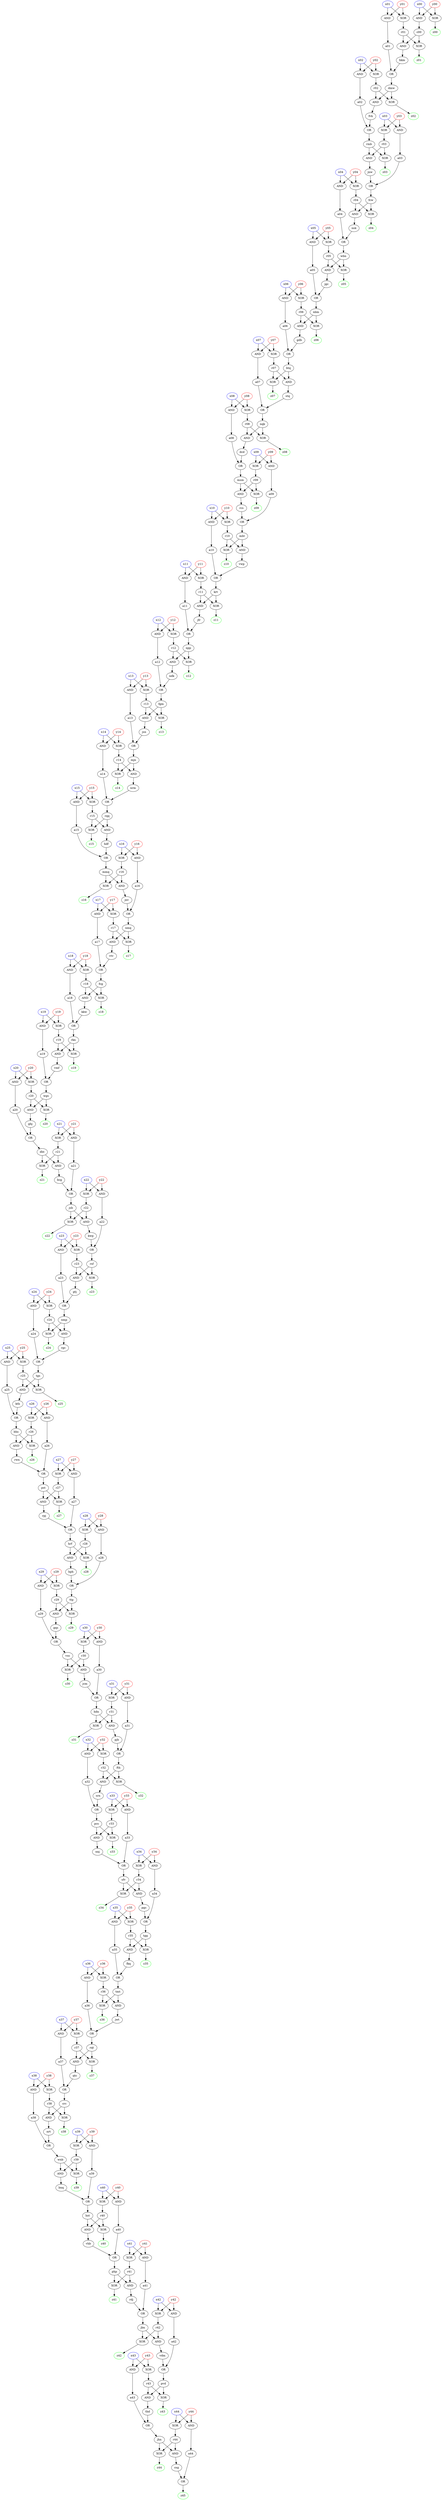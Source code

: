strict digraph {
ANDy13x13 [label=AND];
x13 [color=blue];
y13 [color=red];
pfp [label=a13, tooltip=pfp];
XORy08x08 [label=XOR];
x08 [color=blue];
y08 [color=red];
wkm [label=r08, tooltip=wkm];
XORy01x01 [label=XOR];
x01 [color=blue];
y01 [color=red];
hqt [label=r01, tooltip=hqt];
ANDbhsvcd [label=AND];
bhs;
vcd [label=r26, tooltip=vcd];
rwn;
XORy23x23 [label=XOR];
x23 [color=blue];
y23 [color=red];
srm [label=r23, tooltip=srm];
ANDhrfswk [label=AND];
hrf;
swk [label=r28, tooltip=swk];
hph;
XORmnkttp [label=XOR];
z29 [color=green];
mnk [label=r29, tooltip=mnk];
ttp;
ANDy02x02 [label=AND];
x02 [color=blue];
y02 [color=red];
dpq [label=a02, tooltip=dpq];
ANDy30x30 [label=AND];
x30 [color=blue];
y30 [color=red];
bbw [label=a30, tooltip=bbw];
ORthdhqc [label=OR];
hqc [label=a43, tooltip=hqc];
thd;
jhn;
XORhsjrkn [label=XOR];
z19 [color=green];
hsj [label=r19, tooltip=hsj];
rkn;
ORvvvvhb [label=OR];
vhb;
vvv [label=a40, tooltip=vvv];
php;
ORfvkdpq [label=OR];
fvk;
rmb;
ANDdcgmjn [label=AND];
dcg [label=r14, tooltip=dcg];
mjn;
nrm;
ANDdsrrqq [label=AND];
dsr [label=r15, tooltip=dsr];
rqq;
hdf;
XORjpmpvd [label=XOR];
z43 [color=green];
jpm [label=r43, tooltip=jpm];
pvd;
XORdhtvww [label=XOR];
z21 [color=green];
dht;
vww [label=r21, tooltip=vww];
ORcsgwnn [label=OR];
z45 [color=green];
csg;
wnn [label=a44, tooltip=wnn];
XORwsdjbn [label=XOR];
z42 [color=green];
jbn;
wsd [label=r42, tooltip=wsd];
XORmrwjsb [label=XOR];
z22 [color=green];
jsb;
mrw [label=r22, tooltip=mrw];
ANDvwwdht [label=AND];
bcg;
ORgqsgdq [label=OR];
gdq [label=a29, tooltip=gdq];
gqs;
vss;
ANDy05x05 [label=AND];
x05 [color=blue];
y05 [color=red];
qks [label=a05, tooltip=qks];
XORy29x29 [label=XOR];
x29 [color=blue];
y29 [color=red];
XORrqtqdd [label=XOR];
z37 [color=green];
qdd [label=r37, tooltip=qdd];
rqt;
ANDy11x11 [label=AND];
x11 [color=blue];
y11 [color=red];
pbw [label=a11, tooltip=pbw];
XORnbmvpk [label=XOR];
z06 [color=green];
nbm;
vpk [label=r06, tooltip=vpk];
ANDvqcpcs [label=AND];
pcs;
vqc [label=r33, tooltip=vqc];
nnj;
ANDjbnwsd [label=AND];
vdm;
ORwtvnnj [label=OR];
wtv [label=a33, tooltip=wtv];
sfv;
XORx20y20 [label=XOR];
x20 [color=blue];
y20 [color=red];
wks [label=r20, tooltip=wks];
ORkcjrwn [label=OR];
kcj [label=a26, tooltip=kcj];
pst;
ORbnqrfv [label=OR];
bnq;
rfv [label=a39, tooltip=rfv];
hst;
XORy40x40 [label=XOR];
x40 [color=blue];
y40 [color=red];
qwr [label=r40, tooltip=qwr];
ORpwgghj [label=OR];
ghj;
pwg [label=a20, tooltip=pwg];
ANDpstpks [label=AND];
pks [label=r27, tooltip=pks];
rpj;
XORpstpks [label=XOR];
z27 [color=green];
ORdcdbdg [label=OR];
bdg [label=a08, tooltip=bdg];
dcd;
msm;
ANDy23x23 [label=AND];
vjv [label=a23, tooltip=vjv];
XORx12y12 [label=XOR];
x12 [color=blue];
y12 [color=red];
kfs [label=r12, tooltip=kfs];
XORx32y32 [label=XOR];
x32 [color=blue];
y32 [color=red];
qcs [label=r32, tooltip=qcs];
XORbhsvcd [label=XOR];
z26 [color=green];
XORy38x38 [label=XOR];
x38 [color=blue];
y38 [color=red];
cdb [label=r38, tooltip=cdb];
ANDy21x21 [label=AND];
x21 [color=blue];
y21 [color=red];
mth [label=a21, tooltip=mth];
ORnskkjg [label=OR];
kjg [label=a04, tooltip=kjg];
nsk;
wbn;
ANDy12x12 [label=AND];
fvr [label=a12, tooltip=fvr];
XORy33x33 [label=XOR];
x33 [color=blue];
y33 [color=red];
ANDy41x41 [label=AND];
x41 [color=blue];
y41 [color=red];
cdr [label=a41, tooltip=cdr];
ANDbtrtmt [label=AND];
btr [label=r36, tooltip=btr];
tmt;
jwt;
XORwkswgs [label=XOR];
z20 [color=green];
wgs;
ANDy25x25 [label=AND];
x25 [color=blue];
y25 [color=red];
cgg [label=a25, tooltip=cgg];
XORnppkfs [label=XOR];
z12 [color=green];
npp;
ORjwtmdh [label=OR];
mdh [label=a36, tooltip=mdh];
XORy13x13 [label=XOR];
cbp [label=r13, tooltip=cbp];
ANDx01y01 [label=AND];
qng [label=a01, tooltip=qng];
ANDwkswgs [label=AND];
ANDx14y14 [label=AND];
x14 [color=blue];
y14 [color=red];
wkg [label=a14, tooltip=wkg];
XORhfmhqt [label=XOR];
z01 [color=green];
hfm [label=c00, tooltip=hfm];
XORmhtgwt [label=XOR];
z10 [color=green];
gwt [label=r10, tooltip=gwt];
mht;
XORphpqpd [label=XOR];
z41 [color=green];
qpd [label=r41, tooltip=qpd];
ANDmnkttp [label=AND];
XORy24x24 [label=XOR];
x24 [color=blue];
y24 [color=red];
mqq [label=r24, tooltip=mqq];
ORfcpjnv [label=OR];
fcp [label=a16, tooltip=fcp];
jnv;
nmq;
ANDfgmcbp [label=AND];
fgm;
jsn;
ORbgwhdf [label=OR];
bgw [label=a15, tooltip=bgw];
mmq;
XORdcgmjn [label=XOR];
z14 [color=green];
ANDy08x08 [label=AND];
XORy05x05 [label=XOR];
vmd [label=r05, tooltip=vmd];
XORx03y03 [label=XOR];
x03 [color=blue];
y03 [color=red];
wmn [label=r03, tooltip=wmn];
XORtggfsb [label=XOR];
z35 [color=green];
fsb [label=r35, tooltip=fsb];
tgg;
ANDsrmrsf [label=AND];
rsf;
gtj;
ORnjwrpj [label=OR];
njw [label=a27, tooltip=njw];
ANDfsbtgg [label=AND];
fkq;
XORy07x07 [label=XOR];
x07 [color=blue];
y07 [color=red];
krv [label=r07, tooltip=krv];
ANDbfrdmw [label=AND];
bfr [label=r02, tooltip=bfr];
dmw;
ANDhqthfm [label=AND];
hkm;
ANDx35y35 [label=AND];
x35 [color=blue];
y35 [color=red];
drp [label=a35, tooltip=drp];
XORx34y34 [label=XOR];
x34 [color=blue];
y34 [color=red];
jrw [label=r34, tooltip=jrw];
ORrftnrt [label=OR];
nrt;
rft [label=a38, tooltip=rft];
wnb;
ANDrknhsj [label=AND];
vmf;
XORx11y11 [label=XOR];
dbm [label=r11, tooltip=dbm];
ANDx06y06 [label=AND];
x06 [color=blue];
y06 [color=red];
dsw [label=a06, tooltip=dsw];
XORkrtdbm [label=XOR];
z11 [color=green];
krt;
ANDnmpmqq [label=AND];
nmp;
rgc;
XORfgmcbp [label=XOR];
z13 [color=green];
XORmmqdhp [label=XOR];
z16 [color=green];
dhp [label=r16, tooltip=dhp];
ORjcmbbw [label=OR];
jcm;
hdn;
XORy30x30 [label=XOR];
tmc [label=r30, tooltip=tmc];
ORndkfvr [label=OR];
ndk;
ANDjgdmsm [label=AND];
jgd [label=r09, tooltip=jgd];
rcs;
XORdmwbfr [label=XOR];
z02 [color=green];
ANDjsbmrw [label=AND];
kwp;
ANDx44y44 [label=AND];
x44 [color=blue];
y44 [color=red];
ANDwmnrmb [label=AND];
jnw;
ORqksjgc [label=OR];
jgc;
ANDy34x34 [label=AND];
jrt [label=a34, tooltip=jrt];
ORsrnfqc [label=OR];
fqc [label=a32, tooltip=fqc];
srn;
ANDvpknbm [label=AND];
gdb;
XORwmnrmb [label=XOR];
z03 [color=green];
ANDmhtgwt [label=AND];
vwp;
XORy02x02 [label=XOR];
ORpbwjfr [label=OR];
jfr;
XORx17y17 [label=XOR];
x17 [color=blue];
y17 [color=red];
fgt [label=r17, tooltip=fgt];
ANDx24y24 [label=AND];
fpq [label=a24, tooltip=fpq];
XORx39y39 [label=XOR];
x39 [color=blue];
y39 [color=red];
fmv [label=r39, tooltip=fmv];
XORy28x28 [label=XOR];
x28 [color=blue];
y28 [color=red];
ANDy17x17 [label=AND];
pcp [label=a17, tooltip=pcp];
XORrsfsrm [label=XOR];
z23 [color=green];
ANDx19y19 [label=AND];
x19 [color=blue];
y19 [color=red];
dpm [label=a19, tooltip=dpm];
XORx41y41 [label=XOR];
ORvwpttt [label=OR];
ttt [label=a10, tooltip=ttt];
ORjgpkkw [label=OR];
jgp [label=a18, tooltip=jgp];
kkw;
XORy06x06 [label=XOR];
ORwkgnrm [label=OR];
ORfkqdrp [label=OR];
ANDhbsfcg [label=AND];
fcg;
hbs [label=r18, tooltip=hbs];
XORnmpmqq [label=XOR];
z24 [color=green];
XORx09y09 [label=XOR];
x09 [color=blue];
y09 [color=red];
ANDhstqwr [label=AND];
ANDx18y18 [label=AND];
x18 [color=blue];
y18 [color=red];
XORfshjhn [label=XOR];
z44 [color=green];
fsh [label=r44, tooltip=fsh];
ANDfgtnmq [label=AND];
vtv;
ANDx15y15 [label=AND];
x15 [color=blue];
y15 [color=red];
XORnqkwkm [label=XOR];
z08 [color=green];
nqk;
ORvjvgtj [label=OR];
ANDfthqcs [label=AND];
fth;
ANDnqkwkm [label=AND];
ANDvmdwbn [label=AND];
ORpgcjrt [label=OR];
pgc;
XORjrwsfv [label=XOR];
z34 [color=green];
XORhbsfcg [label=XOR];
z18 [color=green];
ANDjrwsfv [label=AND];
XORfthqcs [label=XOR];
z32 [color=green];
XORx18y18 [label=XOR];
XORx26y26 [label=XOR];
x26 [color=blue];
y26 [color=red];
ANDfmvwnb [label=AND];
ORtqjhph [label=OR];
tqj [label=a28, tooltip=tqj];
ORgdbdsw [label=OR];
btq;
XORvqcpcs [label=XOR];
z33 [color=green];
ORrgcfpq [label=OR];
tgs;
ORvmfdpm [label=OR];
ANDy28x28 [label=AND];
XORy00x00 [label=XOR];
x00 [color=blue];
y00 [color=red];
z00 [label=z00, color=green, tooltip=z00];
ANDbtqkrv [label=AND];
stq;
ANDx32y32 [label=AND];
XORcdbcrc [label=XOR];
z38 [color=green];
crc;
ANDqhkfcw [label=AND];
fcw;
qhk [label=r04, tooltip=qhk];
ANDphpqpd [label=AND];
rdj;
ORqtcghf [label=OR];
ghf [label=a37, tooltip=ghf];
qtc;
XORqhkfcw [label=XOR];
z04 [color=green];
ANDkpwtgs [label=AND];
kpw [label=r25, tooltip=kpw];
kth;
ANDx42y42 [label=AND];
x42 [color=blue];
y42 [color=red];
gsr [label=a42, tooltip=gsr];
ANDnppkfs [label=AND];
XORy14x14 [label=XOR];
ORpjhsdp [label=OR];
pjh;
sdp [label=a31, tooltip=sdp];
XORx37y37 [label=XOR];
x37 [color=blue];
y37 [color=red];
ANDy37x37 [label=AND];
ORstqjss [label=OR];
jss [label=a07, tooltip=jss];
ANDy00x00 [label=AND];
ANDy16x16 [label=AND];
x16 [color=blue];
y16 [color=red];
ANDy43x43 [label=AND];
x43 [color=blue];
y43 [color=red];
XORwnbfmv [label=XOR];
z39 [color=green];
ORjnwrjn [label=OR];
rjn [label=a03, tooltip=rjn];
XORtgskpw [label=XOR];
z25 [color=green];
ANDpvdjpm [label=AND];
XORx42y42 [label=XOR];
ANDy03x03 [label=AND];
ANDy22x22 [label=AND];
x22 [color=blue];
y22 [color=red];
scr [label=a22, tooltip=scr];
XORy19x19 [label=XOR];
ANDx33y33 [label=AND];
ORscrkwp [label=OR];
ANDx07y07 [label=AND];
XORx15y15 [label=XOR];
XORx43y43 [label=XOR];
ORrdjcdr [label=OR];
XORdsrrqq [label=XOR];
z15 [color=green];
XORhdnqdb [label=XOR];
z31 [color=green];
qdb [label=r31, tooltip=qdb];
ANDx29y29 [label=AND];
ANDy04x04 [label=AND];
x04 [color=blue];
y04 [color=red];
ORmthbcg [label=OR];
ANDdbmkrt [label=AND];
ANDy40x40 [label=AND];
XORmsmjgd [label=XOR];
z09 [color=green];
XORvmdwbn [label=XOR];
z05 [color=green];
ANDy38x38 [label=AND];
ORqnghkm [label=OR];
XORnmqfgt [label=XOR];
z17 [color=green];
XORy04x04 [label=XOR];
XORswkhrf [label=XOR];
z28 [color=green];
XORy10x10 [label=XOR];
x10 [color=blue];
y10 [color=red];
XORkrvbtq [label=XOR];
z07 [color=green];
ANDy10x10 [label=AND];
XORvsstmc [label=XOR];
z30 [color=green];
ANDx26y26 [label=AND];
ANDy36x36 [label=AND];
x36 [color=blue];
y36 [color=red];
XORhstqwr [label=XOR];
z40 [color=green];
XORx27y27 [label=XOR];
x27 [color=blue];
y27 [color=red];
XORy16x16 [label=XOR];
ANDy20x20 [label=AND];
XORtmtbtr [label=XOR];
z36 [color=green];
ORgsrvdm [label=OR];
XORy35x35 [label=XOR];
XORx22y22 [label=XOR];
ORkthcgg [label=OR];
ORjsnpfp [label=OR];
ANDy09x09 [label=AND];
gdd [label=a09, tooltip=gdd];
ANDdhpmmq [label=AND];
ANDx31y31 [label=AND];
x31 [color=blue];
y31 [color=red];
ANDtmcvss [label=AND];
ANDjhnfsh [label=AND];
ANDrqtqdd [label=AND];
ANDx27y27 [label=AND];
XORx21y21 [label=XOR];
XORy44x44 [label=XOR];
ANDqdbhdn [label=AND];
ORvtvpcp [label=OR];
ANDx39y39 [label=AND];
ORrcsgdd [label=OR];
XORx31y31 [label=XOR];
ANDcdbcrc [label=AND];
XORy25x25 [label=XOR];
XORx36y36 [label=XOR];
ANDy13x13 -> pfp;
x13 -> ANDy13x13;
x13 -> XORy13x13;
y13 -> ANDy13x13;
y13 -> XORy13x13;
pfp -> ORjsnpfp;
XORy08x08 -> wkm;
x08 -> XORy08x08;
x08 -> ANDy08x08;
y08 -> XORy08x08;
y08 -> ANDy08x08;
wkm -> XORnqkwkm;
wkm -> ANDnqkwkm;
XORy01x01 -> hqt;
x01 -> XORy01x01;
x01 -> ANDx01y01;
y01 -> XORy01x01;
y01 -> ANDx01y01;
hqt -> XORhfmhqt;
hqt -> ANDhqthfm;
ANDbhsvcd -> rwn;
bhs -> ANDbhsvcd;
bhs -> XORbhsvcd;
vcd -> ANDbhsvcd;
vcd -> XORbhsvcd;
rwn -> ORkcjrwn;
XORy23x23 -> srm;
x23 -> XORy23x23;
x23 -> ANDy23x23;
y23 -> XORy23x23;
y23 -> ANDy23x23;
srm -> ANDsrmrsf;
srm -> XORrsfsrm;
ANDhrfswk -> hph;
hrf -> ANDhrfswk;
hrf -> XORswkhrf;
swk -> ANDhrfswk;
swk -> XORswkhrf;
hph -> ORtqjhph;
XORmnkttp -> z29;
mnk -> XORmnkttp;
mnk -> ANDmnkttp;
ttp -> XORmnkttp;
ttp -> ANDmnkttp;
ANDy02x02 -> dpq;
x02 -> ANDy02x02;
x02 -> XORy02x02;
y02 -> ANDy02x02;
y02 -> XORy02x02;
dpq -> ORfvkdpq;
ANDy30x30 -> bbw;
x30 -> ANDy30x30;
x30 -> XORy30x30;
y30 -> ANDy30x30;
y30 -> XORy30x30;
bbw -> ORjcmbbw;
ORthdhqc -> jhn;
hqc -> ORthdhqc;
thd -> ORthdhqc;
jhn -> XORfshjhn;
jhn -> ANDjhnfsh;
XORhsjrkn -> z19;
hsj -> XORhsjrkn;
hsj -> ANDrknhsj;
rkn -> XORhsjrkn;
rkn -> ANDrknhsj;
ORvvvvhb -> php;
vhb -> ORvvvvhb;
vvv -> ORvvvvhb;
php -> XORphpqpd;
php -> ANDphpqpd;
ORfvkdpq -> rmb;
fvk -> ORfvkdpq;
rmb -> ANDwmnrmb;
rmb -> XORwmnrmb;
ANDdcgmjn -> nrm;
dcg -> ANDdcgmjn;
dcg -> XORdcgmjn;
mjn -> ANDdcgmjn;
mjn -> XORdcgmjn;
nrm -> ORwkgnrm;
ANDdsrrqq -> hdf;
dsr -> ANDdsrrqq;
dsr -> XORdsrrqq;
rqq -> ANDdsrrqq;
rqq -> XORdsrrqq;
hdf -> ORbgwhdf;
XORjpmpvd -> z43;
jpm -> XORjpmpvd;
jpm -> ANDpvdjpm;
pvd -> XORjpmpvd;
pvd -> ANDpvdjpm;
XORdhtvww -> z21;
dht -> XORdhtvww;
dht -> ANDvwwdht;
vww -> XORdhtvww;
vww -> ANDvwwdht;
ORcsgwnn -> z45;
csg -> ORcsgwnn;
wnn -> ORcsgwnn;
XORwsdjbn -> z42;
jbn -> XORwsdjbn;
jbn -> ANDjbnwsd;
wsd -> XORwsdjbn;
wsd -> ANDjbnwsd;
XORmrwjsb -> z22;
jsb -> XORmrwjsb;
jsb -> ANDjsbmrw;
mrw -> XORmrwjsb;
mrw -> ANDjsbmrw;
ANDvwwdht -> bcg;
bcg -> ORmthbcg;
ORgqsgdq -> vss;
gdq -> ORgqsgdq;
gqs -> ORgqsgdq;
vss -> XORvsstmc;
vss -> ANDtmcvss;
ANDy05x05 -> qks;
x05 -> ANDy05x05;
x05 -> XORy05x05;
y05 -> ANDy05x05;
y05 -> XORy05x05;
qks -> ORqksjgc;
XORy29x29 -> mnk;
x29 -> XORy29x29;
x29 -> ANDx29y29;
y29 -> XORy29x29;
y29 -> ANDx29y29;
XORrqtqdd -> z37;
qdd -> XORrqtqdd;
qdd -> ANDrqtqdd;
rqt -> XORrqtqdd;
rqt -> ANDrqtqdd;
ANDy11x11 -> pbw;
x11 -> ANDy11x11;
x11 -> XORx11y11;
y11 -> ANDy11x11;
y11 -> XORx11y11;
pbw -> ORpbwjfr;
XORnbmvpk -> z06;
nbm -> XORnbmvpk;
nbm -> ANDvpknbm;
vpk -> XORnbmvpk;
vpk -> ANDvpknbm;
ANDvqcpcs -> nnj;
pcs -> ANDvqcpcs;
pcs -> XORvqcpcs;
vqc -> ANDvqcpcs;
vqc -> XORvqcpcs;
nnj -> ORwtvnnj;
ANDjbnwsd -> vdm;
vdm -> ORgsrvdm;
ORwtvnnj -> sfv;
wtv -> ORwtvnnj;
sfv -> XORjrwsfv;
sfv -> ANDjrwsfv;
XORx20y20 -> wks;
x20 -> XORx20y20;
x20 -> ANDy20x20;
y20 -> XORx20y20;
y20 -> ANDy20x20;
wks -> XORwkswgs;
wks -> ANDwkswgs;
ORkcjrwn -> pst;
kcj -> ORkcjrwn;
pst -> ANDpstpks;
pst -> XORpstpks;
ORbnqrfv -> hst;
bnq -> ORbnqrfv;
rfv -> ORbnqrfv;
hst -> ANDhstqwr;
hst -> XORhstqwr;
XORy40x40 -> qwr;
x40 -> XORy40x40;
x40 -> ANDy40x40;
y40 -> XORy40x40;
y40 -> ANDy40x40;
qwr -> ANDhstqwr;
qwr -> XORhstqwr;
ORpwgghj -> dht;
ghj -> ORpwgghj;
pwg -> ORpwgghj;
ANDpstpks -> rpj;
pks -> ANDpstpks;
pks -> XORpstpks;
rpj -> ORnjwrpj;
XORpstpks -> z27;
ORdcdbdg -> msm;
bdg -> ORdcdbdg;
dcd -> ORdcdbdg;
msm -> ANDjgdmsm;
msm -> XORmsmjgd;
ANDy23x23 -> vjv;
vjv -> ORvjvgtj;
XORx12y12 -> kfs;
x12 -> XORx12y12;
x12 -> ANDy12x12;
y12 -> XORx12y12;
y12 -> ANDy12x12;
kfs -> XORnppkfs;
kfs -> ANDnppkfs;
XORx32y32 -> qcs;
x32 -> XORx32y32;
x32 -> ANDx32y32;
y32 -> XORx32y32;
y32 -> ANDx32y32;
qcs -> ANDfthqcs;
qcs -> XORfthqcs;
XORbhsvcd -> z26;
XORy38x38 -> cdb;
x38 -> XORy38x38;
x38 -> ANDy38x38;
y38 -> XORy38x38;
y38 -> ANDy38x38;
cdb -> XORcdbcrc;
cdb -> ANDcdbcrc;
ANDy21x21 -> mth;
x21 -> ANDy21x21;
x21 -> XORx21y21;
y21 -> ANDy21x21;
y21 -> XORx21y21;
mth -> ORmthbcg;
ORnskkjg -> wbn;
kjg -> ORnskkjg;
nsk -> ORnskkjg;
wbn -> ANDvmdwbn;
wbn -> XORvmdwbn;
ANDy12x12 -> fvr;
fvr -> ORndkfvr;
XORy33x33 -> vqc;
x33 -> XORy33x33;
x33 -> ANDx33y33;
y33 -> XORy33x33;
y33 -> ANDx33y33;
ANDy41x41 -> cdr;
x41 -> ANDy41x41;
x41 -> XORx41y41;
y41 -> ANDy41x41;
y41 -> XORx41y41;
cdr -> ORrdjcdr;
ANDbtrtmt -> jwt;
btr -> ANDbtrtmt;
btr -> XORtmtbtr;
tmt -> ANDbtrtmt;
tmt -> XORtmtbtr;
jwt -> ORjwtmdh;
XORwkswgs -> z20;
wgs -> XORwkswgs;
wgs -> ANDwkswgs;
ANDy25x25 -> cgg;
x25 -> ANDy25x25;
x25 -> XORy25x25;
y25 -> ANDy25x25;
y25 -> XORy25x25;
cgg -> ORkthcgg;
XORnppkfs -> z12;
npp -> XORnppkfs;
npp -> ANDnppkfs;
ORjwtmdh -> rqt;
mdh -> ORjwtmdh;
XORy13x13 -> cbp;
cbp -> ANDfgmcbp;
cbp -> XORfgmcbp;
ANDx01y01 -> qng;
qng -> ORqnghkm;
ANDwkswgs -> ghj;
ANDx14y14 -> wkg;
x14 -> ANDx14y14;
x14 -> XORy14x14;
y14 -> ANDx14y14;
y14 -> XORy14x14;
wkg -> ORwkgnrm;
XORhfmhqt -> z01;
hfm -> XORhfmhqt;
hfm -> ANDhqthfm;
XORmhtgwt -> z10;
gwt -> XORmhtgwt;
gwt -> ANDmhtgwt;
mht -> XORmhtgwt;
mht -> ANDmhtgwt;
XORphpqpd -> z41;
qpd -> XORphpqpd;
qpd -> ANDphpqpd;
ANDmnkttp -> gqs;
XORy24x24 -> mqq;
x24 -> XORy24x24;
x24 -> ANDx24y24;
y24 -> XORy24x24;
y24 -> ANDx24y24;
mqq -> ANDnmpmqq;
mqq -> XORnmpmqq;
ORfcpjnv -> nmq;
fcp -> ORfcpjnv;
jnv -> ORfcpjnv;
nmq -> ANDfgtnmq;
nmq -> XORnmqfgt;
ANDfgmcbp -> jsn;
fgm -> ANDfgmcbp;
fgm -> XORfgmcbp;
jsn -> ORjsnpfp;
ORbgwhdf -> mmq;
bgw -> ORbgwhdf;
mmq -> XORmmqdhp;
mmq -> ANDdhpmmq;
XORdcgmjn -> z14;
ANDy08x08 -> bdg;
XORy05x05 -> vmd;
vmd -> ANDvmdwbn;
vmd -> XORvmdwbn;
XORx03y03 -> wmn;
x03 -> XORx03y03;
x03 -> ANDy03x03;
y03 -> XORx03y03;
y03 -> ANDy03x03;
wmn -> ANDwmnrmb;
wmn -> XORwmnrmb;
XORtggfsb -> z35;
fsb -> XORtggfsb;
fsb -> ANDfsbtgg;
tgg -> XORtggfsb;
tgg -> ANDfsbtgg;
ANDsrmrsf -> gtj;
rsf -> ANDsrmrsf;
rsf -> XORrsfsrm;
gtj -> ORvjvgtj;
ORnjwrpj -> hrf;
njw -> ORnjwrpj;
ANDfsbtgg -> fkq;
fkq -> ORfkqdrp;
XORy07x07 -> krv;
x07 -> XORy07x07;
x07 -> ANDx07y07;
y07 -> XORy07x07;
y07 -> ANDx07y07;
krv -> ANDbtqkrv;
krv -> XORkrvbtq;
ANDbfrdmw -> fvk;
bfr -> ANDbfrdmw;
bfr -> XORdmwbfr;
dmw -> ANDbfrdmw;
dmw -> XORdmwbfr;
ANDhqthfm -> hkm;
hkm -> ORqnghkm;
ANDx35y35 -> drp;
x35 -> ANDx35y35;
x35 -> XORy35x35;
y35 -> ANDx35y35;
y35 -> XORy35x35;
drp -> ORfkqdrp;
XORx34y34 -> jrw;
x34 -> XORx34y34;
x34 -> ANDy34x34;
y34 -> XORx34y34;
y34 -> ANDy34x34;
jrw -> XORjrwsfv;
jrw -> ANDjrwsfv;
ORrftnrt -> wnb;
nrt -> ORrftnrt;
rft -> ORrftnrt;
wnb -> ANDfmvwnb;
wnb -> XORwnbfmv;
ANDrknhsj -> vmf;
vmf -> ORvmfdpm;
XORx11y11 -> dbm;
dbm -> XORkrtdbm;
dbm -> ANDdbmkrt;
ANDx06y06 -> dsw;
x06 -> ANDx06y06;
x06 -> XORy06x06;
y06 -> ANDx06y06;
y06 -> XORy06x06;
dsw -> ORgdbdsw;
XORkrtdbm -> z11;
krt -> XORkrtdbm;
krt -> ANDdbmkrt;
ANDnmpmqq -> rgc;
nmp -> ANDnmpmqq;
nmp -> XORnmpmqq;
rgc -> ORrgcfpq;
XORfgmcbp -> z13;
XORmmqdhp -> z16;
dhp -> XORmmqdhp;
dhp -> ANDdhpmmq;
ORjcmbbw -> hdn;
jcm -> ORjcmbbw;
hdn -> XORhdnqdb;
hdn -> ANDqdbhdn;
XORy30x30 -> tmc;
tmc -> XORvsstmc;
tmc -> ANDtmcvss;
ORndkfvr -> fgm;
ndk -> ORndkfvr;
ANDjgdmsm -> rcs;
jgd -> ANDjgdmsm;
jgd -> XORmsmjgd;
rcs -> ORrcsgdd;
XORdmwbfr -> z02;
ANDjsbmrw -> kwp;
kwp -> ORscrkwp;
ANDx44y44 -> wnn;
x44 -> ANDx44y44;
x44 -> XORy44x44;
y44 -> ANDx44y44;
y44 -> XORy44x44;
ANDwmnrmb -> jnw;
jnw -> ORjnwrjn;
ORqksjgc -> nbm;
jgc -> ORqksjgc;
ANDy34x34 -> jrt;
jrt -> ORpgcjrt;
ORsrnfqc -> pcs;
fqc -> ORsrnfqc;
srn -> ORsrnfqc;
ANDvpknbm -> gdb;
gdb -> ORgdbdsw;
XORwmnrmb -> z03;
ANDmhtgwt -> vwp;
vwp -> ORvwpttt;
XORy02x02 -> bfr;
ORpbwjfr -> npp;
jfr -> ORpbwjfr;
XORx17y17 -> fgt;
x17 -> XORx17y17;
x17 -> ANDy17x17;
y17 -> XORx17y17;
y17 -> ANDy17x17;
fgt -> ANDfgtnmq;
fgt -> XORnmqfgt;
ANDx24y24 -> fpq;
fpq -> ORrgcfpq;
XORx39y39 -> fmv;
x39 -> XORx39y39;
x39 -> ANDx39y39;
y39 -> XORx39y39;
y39 -> ANDx39y39;
fmv -> ANDfmvwnb;
fmv -> XORwnbfmv;
XORy28x28 -> swk;
x28 -> XORy28x28;
x28 -> ANDy28x28;
y28 -> XORy28x28;
y28 -> ANDy28x28;
ANDy17x17 -> pcp;
pcp -> ORvtvpcp;
XORrsfsrm -> z23;
ANDx19y19 -> dpm;
x19 -> ANDx19y19;
x19 -> XORy19x19;
y19 -> ANDx19y19;
y19 -> XORy19x19;
dpm -> ORvmfdpm;
XORx41y41 -> qpd;
ORvwpttt -> krt;
ttt -> ORvwpttt;
ORjgpkkw -> rkn;
jgp -> ORjgpkkw;
kkw -> ORjgpkkw;
XORy06x06 -> vpk;
ORwkgnrm -> rqq;
ORfkqdrp -> tmt;
ANDhbsfcg -> kkw;
fcg -> ANDhbsfcg;
fcg -> XORhbsfcg;
hbs -> ANDhbsfcg;
hbs -> XORhbsfcg;
XORnmpmqq -> z24;
XORx09y09 -> jgd;
x09 -> XORx09y09;
x09 -> ANDy09x09;
y09 -> XORx09y09;
y09 -> ANDy09x09;
ANDhstqwr -> vhb;
ANDx18y18 -> jgp;
x18 -> ANDx18y18;
x18 -> XORx18y18;
y18 -> ANDx18y18;
y18 -> XORx18y18;
XORfshjhn -> z44;
fsh -> XORfshjhn;
fsh -> ANDjhnfsh;
ANDfgtnmq -> vtv;
vtv -> ORvtvpcp;
ANDx15y15 -> bgw;
x15 -> ANDx15y15;
x15 -> XORx15y15;
y15 -> ANDx15y15;
y15 -> XORx15y15;
XORnqkwkm -> z08;
nqk -> XORnqkwkm;
nqk -> ANDnqkwkm;
ORvjvgtj -> nmp;
ANDfthqcs -> srn;
fth -> ANDfthqcs;
fth -> XORfthqcs;
ANDnqkwkm -> dcd;
ANDvmdwbn -> jgc;
ORpgcjrt -> tgg;
pgc -> ORpgcjrt;
XORjrwsfv -> z34;
XORhbsfcg -> z18;
ANDjrwsfv -> pgc;
XORfthqcs -> z32;
XORx18y18 -> hbs;
XORx26y26 -> vcd;
x26 -> XORx26y26;
x26 -> ANDx26y26;
y26 -> XORx26y26;
y26 -> ANDx26y26;
ANDfmvwnb -> bnq;
ORtqjhph -> ttp;
tqj -> ORtqjhph;
ORgdbdsw -> btq;
btq -> ANDbtqkrv;
btq -> XORkrvbtq;
XORvqcpcs -> z33;
ORrgcfpq -> tgs;
tgs -> ANDkpwtgs;
tgs -> XORtgskpw;
ORvmfdpm -> wgs;
ANDy28x28 -> tqj;
XORy00x00 -> z00;
x00 -> XORy00x00;
x00 -> ANDy00x00;
y00 -> XORy00x00;
y00 -> ANDy00x00;
ANDbtqkrv -> stq;
stq -> ORstqjss;
ANDx32y32 -> fqc;
XORcdbcrc -> z38;
crc -> XORcdbcrc;
crc -> ANDcdbcrc;
ANDqhkfcw -> nsk;
fcw -> ANDqhkfcw;
fcw -> XORqhkfcw;
qhk -> ANDqhkfcw;
qhk -> XORqhkfcw;
ANDphpqpd -> rdj;
rdj -> ORrdjcdr;
ORqtcghf -> crc;
ghf -> ORqtcghf;
qtc -> ORqtcghf;
XORqhkfcw -> z04;
ANDkpwtgs -> kth;
kpw -> ANDkpwtgs;
kpw -> XORtgskpw;
kth -> ORkthcgg;
ANDx42y42 -> gsr;
x42 -> ANDx42y42;
x42 -> XORx42y42;
y42 -> ANDx42y42;
y42 -> XORx42y42;
gsr -> ORgsrvdm;
ANDnppkfs -> ndk;
XORy14x14 -> dcg;
ORpjhsdp -> fth;
pjh -> ORpjhsdp;
sdp -> ORpjhsdp;
XORx37y37 -> qdd;
x37 -> XORx37y37;
x37 -> ANDy37x37;
y37 -> XORx37y37;
y37 -> ANDy37x37;
ANDy37x37 -> ghf;
ORstqjss -> nqk;
jss -> ORstqjss;
ANDy00x00 -> hfm;
ANDy16x16 -> fcp;
x16 -> ANDy16x16;
x16 -> XORy16x16;
y16 -> ANDy16x16;
y16 -> XORy16x16;
ANDy43x43 -> hqc;
x43 -> ANDy43x43;
x43 -> XORx43y43;
y43 -> ANDy43x43;
y43 -> XORx43y43;
XORwnbfmv -> z39;
ORjnwrjn -> fcw;
rjn -> ORjnwrjn;
XORtgskpw -> z25;
ANDpvdjpm -> thd;
XORx42y42 -> wsd;
ANDy03x03 -> rjn;
ANDy22x22 -> scr;
x22 -> ANDy22x22;
x22 -> XORx22y22;
y22 -> ANDy22x22;
y22 -> XORx22y22;
scr -> ORscrkwp;
XORy19x19 -> hsj;
ANDx33y33 -> wtv;
ORscrkwp -> rsf;
ANDx07y07 -> jss;
XORx15y15 -> dsr;
XORx43y43 -> jpm;
ORrdjcdr -> jbn;
XORdsrrqq -> z15;
XORhdnqdb -> z31;
qdb -> XORhdnqdb;
qdb -> ANDqdbhdn;
ANDx29y29 -> gdq;
ANDy04x04 -> kjg;
x04 -> ANDy04x04;
x04 -> XORy04x04;
y04 -> ANDy04x04;
y04 -> XORy04x04;
ORmthbcg -> jsb;
ANDdbmkrt -> jfr;
ANDy40x40 -> vvv;
XORmsmjgd -> z09;
XORvmdwbn -> z05;
ANDy38x38 -> rft;
ORqnghkm -> dmw;
XORnmqfgt -> z17;
XORy04x04 -> qhk;
XORswkhrf -> z28;
XORy10x10 -> gwt;
x10 -> XORy10x10;
x10 -> ANDy10x10;
y10 -> XORy10x10;
y10 -> ANDy10x10;
XORkrvbtq -> z07;
ANDy10x10 -> ttt;
XORvsstmc -> z30;
ANDx26y26 -> kcj;
ANDy36x36 -> mdh;
x36 -> ANDy36x36;
x36 -> XORx36y36;
y36 -> ANDy36x36;
y36 -> XORx36y36;
XORhstqwr -> z40;
XORx27y27 -> pks;
x27 -> XORx27y27;
x27 -> ANDx27y27;
y27 -> XORx27y27;
y27 -> ANDx27y27;
XORy16x16 -> dhp;
ANDy20x20 -> pwg;
XORtmtbtr -> z36;
ORgsrvdm -> pvd;
XORy35x35 -> fsb;
XORx22y22 -> mrw;
ORkthcgg -> bhs;
ORjsnpfp -> mjn;
ANDy09x09 -> gdd;
gdd -> ORrcsgdd;
ANDdhpmmq -> jnv;
ANDx31y31 -> sdp;
x31 -> ANDx31y31;
x31 -> XORx31y31;
y31 -> ANDx31y31;
y31 -> XORx31y31;
ANDtmcvss -> jcm;
ANDjhnfsh -> csg;
ANDrqtqdd -> qtc;
ANDx27y27 -> njw;
XORx21y21 -> vww;
XORy44x44 -> fsh;
ANDqdbhdn -> pjh;
ORvtvpcp -> fcg;
ANDx39y39 -> rfv;
ORrcsgdd -> mht;
XORx31y31 -> qdb;
ANDcdbcrc -> nrt;
XORy25x25 -> kpw;
XORx36y36 -> btr;
}

